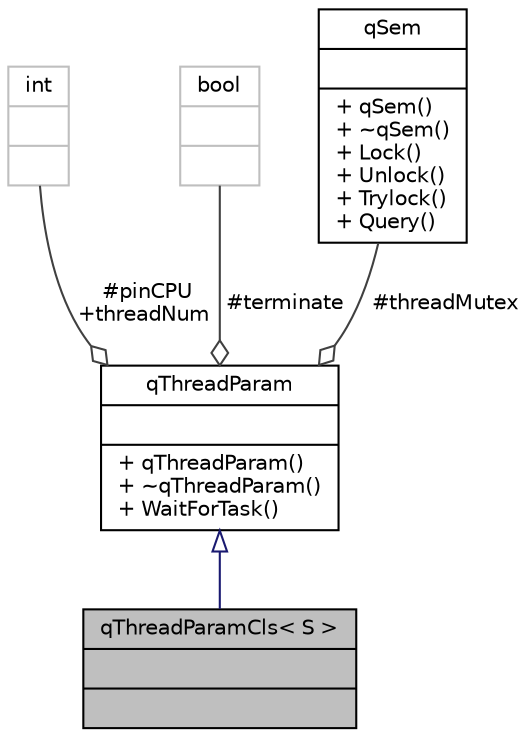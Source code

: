 digraph "qThreadParamCls&lt; S &gt;"
{
 // INTERACTIVE_SVG=YES
  bgcolor="transparent";
  edge [fontname="Helvetica",fontsize="10",labelfontname="Helvetica",labelfontsize="10"];
  node [fontname="Helvetica",fontsize="10",shape=record];
  Node1 [label="{qThreadParamCls\< S \>\n||}",height=0.2,width=0.4,color="black", fillcolor="grey75", style="filled", fontcolor="black"];
  Node2 -> Node1 [dir="back",color="midnightblue",fontsize="10",style="solid",arrowtail="onormal",fontname="Helvetica"];
  Node2 [label="{qThreadParam\n||+ qThreadParam()\l+ ~qThreadParam()\l+ WaitForTask()\l}",height=0.2,width=0.4,color="black",URL="$d7/d44/classqThreadParam.html"];
  Node3 -> Node2 [color="grey25",fontsize="10",style="solid",label=" #pinCPU\n+threadNum" ,arrowhead="odiamond",fontname="Helvetica"];
  Node3 [label="{int\n||}",height=0.2,width=0.4,color="grey75"];
  Node4 -> Node2 [color="grey25",fontsize="10",style="solid",label=" #terminate" ,arrowhead="odiamond",fontname="Helvetica"];
  Node4 [label="{bool\n||}",height=0.2,width=0.4,color="grey75"];
  Node5 -> Node2 [color="grey25",fontsize="10",style="solid",label=" #threadMutex" ,arrowhead="odiamond",fontname="Helvetica"];
  Node5 [label="{qSem\n||+ qSem()\l+ ~qSem()\l+ Lock()\l+ Unlock()\l+ Trylock()\l+ Query()\l}",height=0.2,width=0.4,color="black",URL="$d8/d72/classqSem.html"];
}
